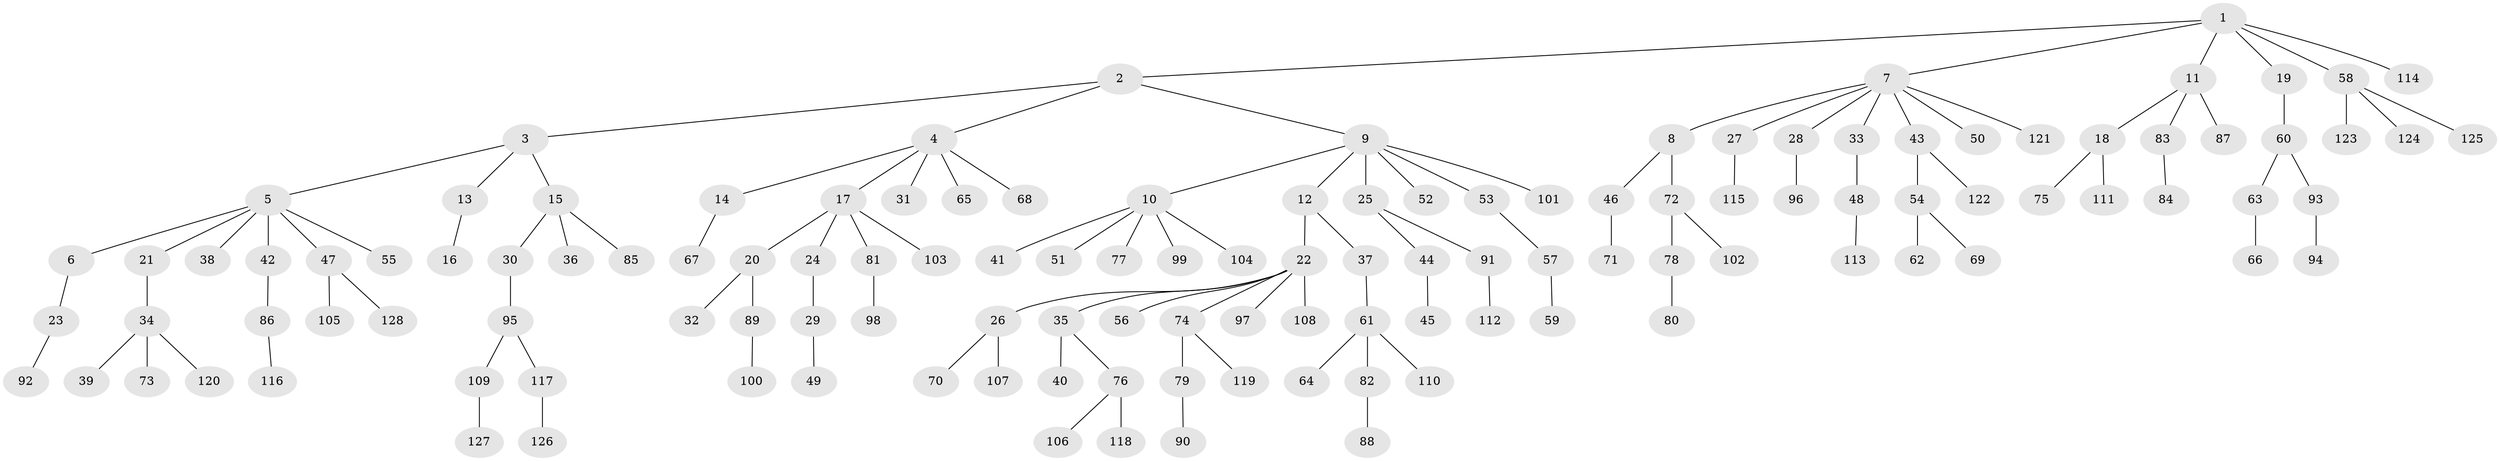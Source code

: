 // Generated by graph-tools (version 1.1) at 2025/50/03/09/25 03:50:23]
// undirected, 128 vertices, 127 edges
graph export_dot {
graph [start="1"]
  node [color=gray90,style=filled];
  1;
  2;
  3;
  4;
  5;
  6;
  7;
  8;
  9;
  10;
  11;
  12;
  13;
  14;
  15;
  16;
  17;
  18;
  19;
  20;
  21;
  22;
  23;
  24;
  25;
  26;
  27;
  28;
  29;
  30;
  31;
  32;
  33;
  34;
  35;
  36;
  37;
  38;
  39;
  40;
  41;
  42;
  43;
  44;
  45;
  46;
  47;
  48;
  49;
  50;
  51;
  52;
  53;
  54;
  55;
  56;
  57;
  58;
  59;
  60;
  61;
  62;
  63;
  64;
  65;
  66;
  67;
  68;
  69;
  70;
  71;
  72;
  73;
  74;
  75;
  76;
  77;
  78;
  79;
  80;
  81;
  82;
  83;
  84;
  85;
  86;
  87;
  88;
  89;
  90;
  91;
  92;
  93;
  94;
  95;
  96;
  97;
  98;
  99;
  100;
  101;
  102;
  103;
  104;
  105;
  106;
  107;
  108;
  109;
  110;
  111;
  112;
  113;
  114;
  115;
  116;
  117;
  118;
  119;
  120;
  121;
  122;
  123;
  124;
  125;
  126;
  127;
  128;
  1 -- 2;
  1 -- 7;
  1 -- 11;
  1 -- 19;
  1 -- 58;
  1 -- 114;
  2 -- 3;
  2 -- 4;
  2 -- 9;
  3 -- 5;
  3 -- 13;
  3 -- 15;
  4 -- 14;
  4 -- 17;
  4 -- 31;
  4 -- 65;
  4 -- 68;
  5 -- 6;
  5 -- 21;
  5 -- 38;
  5 -- 42;
  5 -- 47;
  5 -- 55;
  6 -- 23;
  7 -- 8;
  7 -- 27;
  7 -- 28;
  7 -- 33;
  7 -- 43;
  7 -- 50;
  7 -- 121;
  8 -- 46;
  8 -- 72;
  9 -- 10;
  9 -- 12;
  9 -- 25;
  9 -- 52;
  9 -- 53;
  9 -- 101;
  10 -- 41;
  10 -- 51;
  10 -- 77;
  10 -- 99;
  10 -- 104;
  11 -- 18;
  11 -- 83;
  11 -- 87;
  12 -- 22;
  12 -- 37;
  13 -- 16;
  14 -- 67;
  15 -- 30;
  15 -- 36;
  15 -- 85;
  17 -- 20;
  17 -- 24;
  17 -- 81;
  17 -- 103;
  18 -- 75;
  18 -- 111;
  19 -- 60;
  20 -- 32;
  20 -- 89;
  21 -- 34;
  22 -- 26;
  22 -- 35;
  22 -- 56;
  22 -- 74;
  22 -- 97;
  22 -- 108;
  23 -- 92;
  24 -- 29;
  25 -- 44;
  25 -- 91;
  26 -- 70;
  26 -- 107;
  27 -- 115;
  28 -- 96;
  29 -- 49;
  30 -- 95;
  33 -- 48;
  34 -- 39;
  34 -- 73;
  34 -- 120;
  35 -- 40;
  35 -- 76;
  37 -- 61;
  42 -- 86;
  43 -- 54;
  43 -- 122;
  44 -- 45;
  46 -- 71;
  47 -- 105;
  47 -- 128;
  48 -- 113;
  53 -- 57;
  54 -- 62;
  54 -- 69;
  57 -- 59;
  58 -- 123;
  58 -- 124;
  58 -- 125;
  60 -- 63;
  60 -- 93;
  61 -- 64;
  61 -- 82;
  61 -- 110;
  63 -- 66;
  72 -- 78;
  72 -- 102;
  74 -- 79;
  74 -- 119;
  76 -- 106;
  76 -- 118;
  78 -- 80;
  79 -- 90;
  81 -- 98;
  82 -- 88;
  83 -- 84;
  86 -- 116;
  89 -- 100;
  91 -- 112;
  93 -- 94;
  95 -- 109;
  95 -- 117;
  109 -- 127;
  117 -- 126;
}
